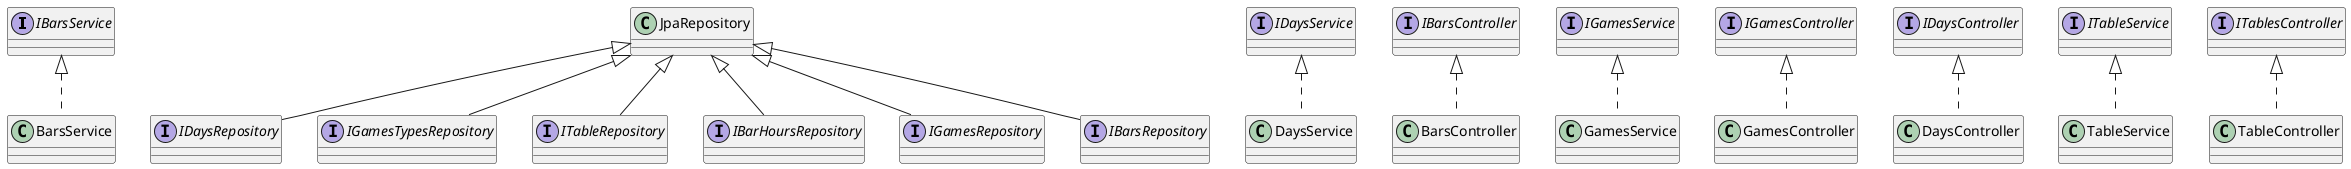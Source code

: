 @startuml
interface IBarsService {
}
interface IDaysRepository {
}
interface IDaysService {
}
class BarsController {
}
interface IGamesTypesRepository {
}
interface ITableRepository {
}
class GamesService {
}
class GamesController {
}
class DaysService {
}
interface IBarHoursRepository {
}
interface IDaysController {
}
interface IGamesRepository {
}
interface IBarsRepository {
}
class DaysController {
}
class TableService {
}
interface ITableService {
}
interface ITablesController {
}
class TableController {
}
interface IGamesService {
}
interface IBarsController {
}
interface IGamesController {
}
class BarsService {
}


JpaRepository <|-- IDaysRepository
IBarsController <|.. BarsController
JpaRepository <|-- IGamesTypesRepository
JpaRepository <|-- ITableRepository
IGamesService <|.. GamesService
IGamesController <|.. GamesController
IDaysService <|.. DaysService
JpaRepository <|-- IBarHoursRepository
JpaRepository <|-- IGamesRepository
JpaRepository <|-- IBarsRepository
IDaysController <|.. DaysController
ITableService <|.. TableService
ITablesController <|.. TableController
IBarsService <|.. BarsService
@enduml